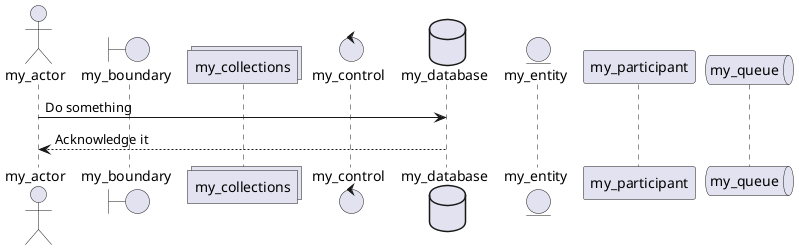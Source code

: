 @startuml
!pragma svginteractive true
actor my_actor
boundary my_boundary
collections my_collections
control my_control
database my_database
entity my_entity
participant my_participant
queue my_queue
my_actor -> my_database: Do something
my_database --> my_actor: Acknowledge it
@enduml
